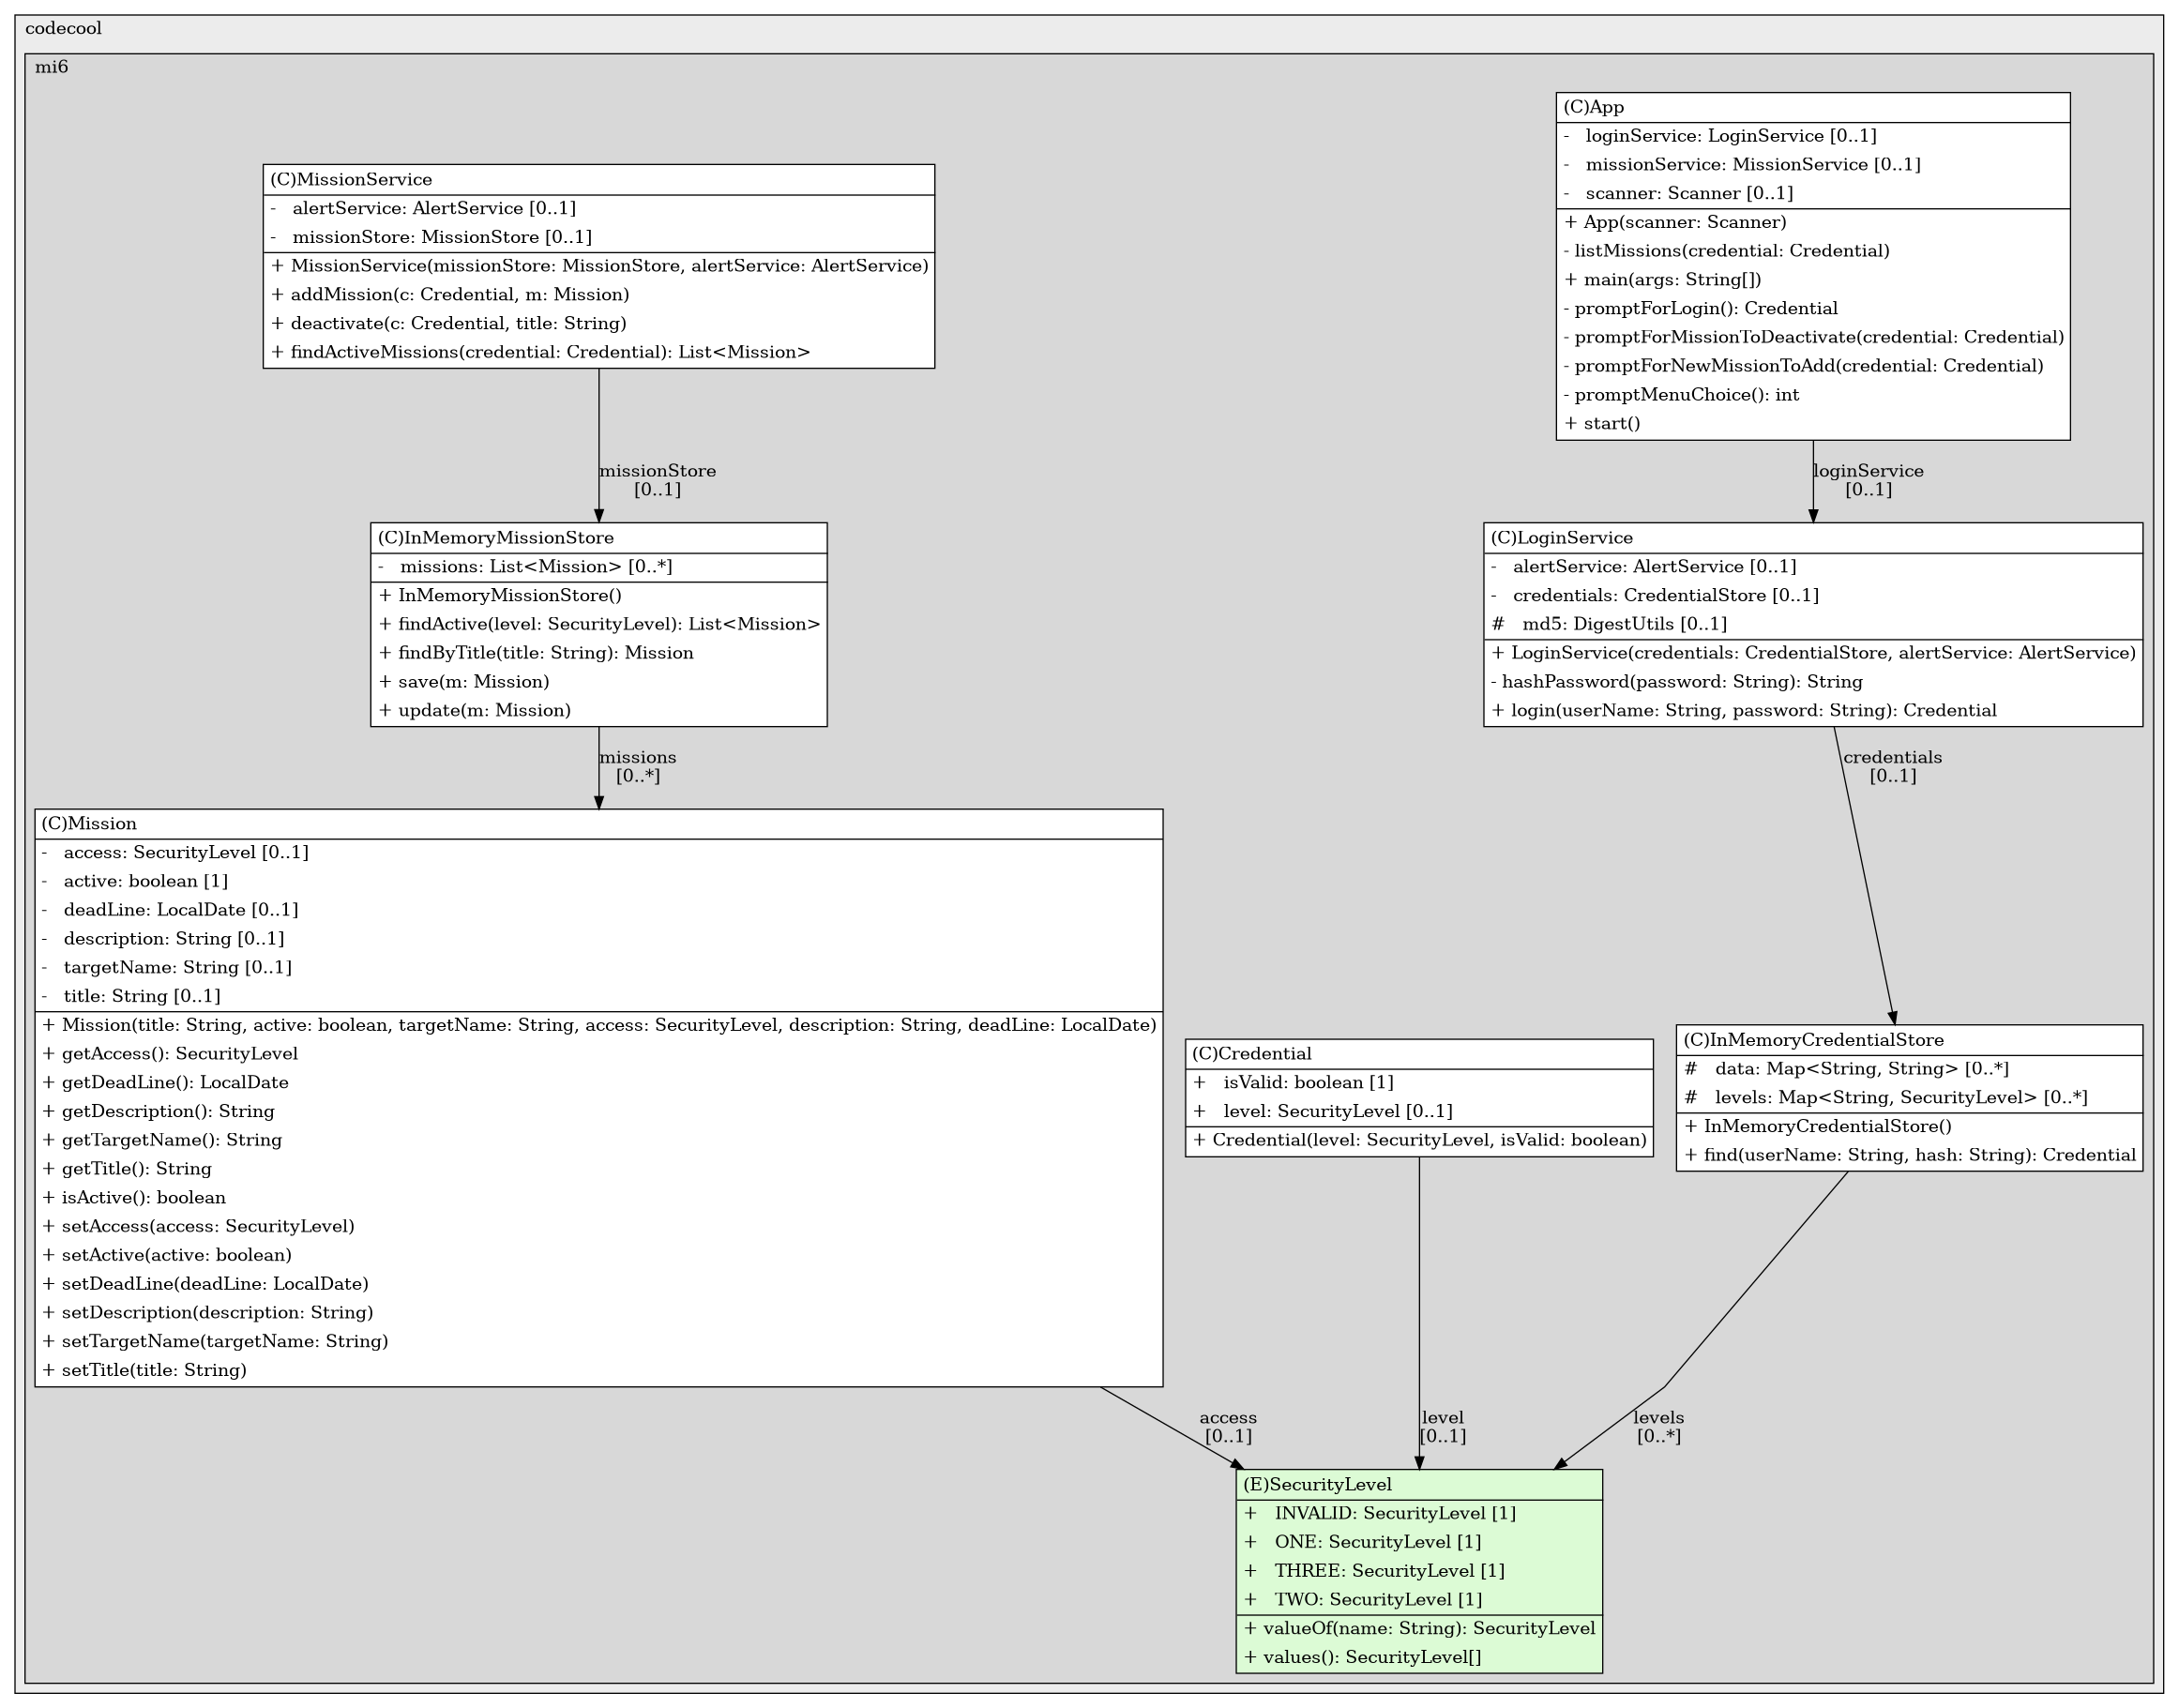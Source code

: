 @startuml

/' diagram meta data start
config=StructureConfiguration;
{
  "projectClassification": {
    "searchMode": "OpenProject", // OpenProject, AllProjects
    "includedProjects": "",
    "pathEndKeywords": "*.impl",
    "isClientPath": "",
    "isClientName": "",
    "isTestPath": "",
    "isTestName": "",
    "isMappingPath": "",
    "isMappingName": "",
    "isDataAccessPath": "",
    "isDataAccessName": "",
    "isDataStructurePath": "",
    "isDataStructureName": "",
    "isInterfaceStructuresPath": "",
    "isInterfaceStructuresName": "",
    "isEntryPointPath": "",
    "isEntryPointName": ""
  },
  "graphRestriction": {
    "classPackageExcludeFilter": "",
    "classPackageIncludeFilter": "",
    "classNameExcludeFilter": "",
    "classNameIncludeFilter": "",
    "methodNameExcludeFilter": "",
    "methodNameIncludeFilter": "",
    "removeByInheritance": "", // inheritance/annotation based filtering is done in a second step
    "removeByAnnotation": "",
    "removeByClassPackage": "", // cleanup the graph after inheritance/annotation based filtering is done
    "removeByClassName": "",
    "cutMappings": false,
    "cutEnum": false,
    "cutTests": true,
    "cutClient": true,
    "cutDataAccess": false,
    "cutInterfaceStructures": false,
    "cutDataStructures": false,
    "cutGetterAndSetter": false,
    "cutConstructors": false
  },
  "graphTraversal": {
    "forwardDepth": 3,
    "backwardDepth": 3,
    "classPackageExcludeFilter": "",
    "classPackageIncludeFilter": "",
    "classNameExcludeFilter": "",
    "classNameIncludeFilter": "",
    "methodNameExcludeFilter": "",
    "methodNameIncludeFilter": "",
    "hideMappings": false,
    "hideDataStructures": false,
    "hidePrivateMethods": true,
    "hideInterfaceCalls": true, // indirection: implementation -> interface (is hidden) -> implementation
    "onlyShowApplicationEntryPoints": false // root node is included
  },
  "details": {
    "aggregation": "GroupByClass", // ByClass, GroupByClass, None
    "showClassGenericTypes": true,
    "showMethods": true,
    "showMethodParameterNames": true,
    "showMethodParameterTypes": true,
    "showMethodReturnType": true,
    "showPackageLevels": 2,
    "showDetailedClassStructure": true
  },
  "rootClass": "com.codecool.mi6.models.SecurityLevel"
}
diagram meta data end '/



digraph g {
    rankdir="TB"
    splines=polyline
    

'nodes 
subgraph cluster_867524938 { 
   	label=codecool
	labeljust=l
	fillcolor="#ececec"
	style=filled
   
   subgraph cluster_1407640290 { 
   	label=mi6
	labeljust=l
	fillcolor="#d8d8d8"
	style=filled
   
   App1939028433[
	label=<<TABLE BORDER="1" CELLBORDER="0" CELLPADDING="4" CELLSPACING="0">
<TR><TD ALIGN="LEFT" >(C)App</TD></TR>
<HR/>
<TR><TD ALIGN="LEFT" >-   loginService: LoginService [0..1]</TD></TR>
<TR><TD ALIGN="LEFT" >-   missionService: MissionService [0..1]</TD></TR>
<TR><TD ALIGN="LEFT" >-   scanner: Scanner [0..1]</TD></TR>
<HR/>
<TR><TD ALIGN="LEFT" >+ App(scanner: Scanner)</TD></TR>
<TR><TD ALIGN="LEFT" >- listMissions(credential: Credential)</TD></TR>
<TR><TD ALIGN="LEFT" >+ main(args: String[])</TD></TR>
<TR><TD ALIGN="LEFT" >- promptForLogin(): Credential</TD></TR>
<TR><TD ALIGN="LEFT" >- promptForMissionToDeactivate(credential: Credential)</TD></TR>
<TR><TD ALIGN="LEFT" >- promptForNewMissionToAdd(credential: Credential)</TD></TR>
<TR><TD ALIGN="LEFT" >- promptMenuChoice(): int</TD></TR>
<TR><TD ALIGN="LEFT" >+ start()</TD></TR>
</TABLE>>
	style=filled
	margin=0
	shape=plaintext
	fillcolor="#FFFFFF"
];

Credential1590281993[
	label=<<TABLE BORDER="1" CELLBORDER="0" CELLPADDING="4" CELLSPACING="0">
<TR><TD ALIGN="LEFT" >(C)Credential</TD></TR>
<HR/>
<TR><TD ALIGN="LEFT" >+   isValid: boolean [1]</TD></TR>
<TR><TD ALIGN="LEFT" >+   level: SecurityLevel [0..1]</TD></TR>
<HR/>
<TR><TD ALIGN="LEFT" >+ Credential(level: SecurityLevel, isValid: boolean)</TD></TR>
</TABLE>>
	style=filled
	margin=0
	shape=plaintext
	fillcolor="#FFFFFF"
];

InMemoryCredentialStore1767014481[
	label=<<TABLE BORDER="1" CELLBORDER="0" CELLPADDING="4" CELLSPACING="0">
<TR><TD ALIGN="LEFT" >(C)InMemoryCredentialStore</TD></TR>
<HR/>
<TR><TD ALIGN="LEFT" >#   data: Map&lt;String, String&gt; [0..*]</TD></TR>
<TR><TD ALIGN="LEFT" >#   levels: Map&lt;String, SecurityLevel&gt; [0..*]</TD></TR>
<HR/>
<TR><TD ALIGN="LEFT" >+ InMemoryCredentialStore()</TD></TR>
<TR><TD ALIGN="LEFT" >+ find(userName: String, hash: String): Credential</TD></TR>
</TABLE>>
	style=filled
	margin=0
	shape=plaintext
	fillcolor="#FFFFFF"
];

InMemoryMissionStore1767014481[
	label=<<TABLE BORDER="1" CELLBORDER="0" CELLPADDING="4" CELLSPACING="0">
<TR><TD ALIGN="LEFT" >(C)InMemoryMissionStore</TD></TR>
<HR/>
<TR><TD ALIGN="LEFT" >-   missions: List&lt;Mission&gt; [0..*]</TD></TR>
<HR/>
<TR><TD ALIGN="LEFT" >+ InMemoryMissionStore()</TD></TR>
<TR><TD ALIGN="LEFT" >+ findActive(level: SecurityLevel): List&lt;Mission&gt;</TD></TR>
<TR><TD ALIGN="LEFT" >+ findByTitle(title: String): Mission</TD></TR>
<TR><TD ALIGN="LEFT" >+ save(m: Mission)</TD></TR>
<TR><TD ALIGN="LEFT" >+ update(m: Mission)</TD></TR>
</TABLE>>
	style=filled
	margin=0
	shape=plaintext
	fillcolor="#FFFFFF"
];

LoginService1250869565[
	label=<<TABLE BORDER="1" CELLBORDER="0" CELLPADDING="4" CELLSPACING="0">
<TR><TD ALIGN="LEFT" >(C)LoginService</TD></TR>
<HR/>
<TR><TD ALIGN="LEFT" >-   alertService: AlertService [0..1]</TD></TR>
<TR><TD ALIGN="LEFT" >-   credentials: CredentialStore [0..1]</TD></TR>
<TR><TD ALIGN="LEFT" >#   md5: DigestUtils [0..1]</TD></TR>
<HR/>
<TR><TD ALIGN="LEFT" >+ LoginService(credentials: CredentialStore, alertService: AlertService)</TD></TR>
<TR><TD ALIGN="LEFT" >- hashPassword(password: String): String</TD></TR>
<TR><TD ALIGN="LEFT" >+ login(userName: String, password: String): Credential</TD></TR>
</TABLE>>
	style=filled
	margin=0
	shape=plaintext
	fillcolor="#FFFFFF"
];

Mission1590281993[
	label=<<TABLE BORDER="1" CELLBORDER="0" CELLPADDING="4" CELLSPACING="0">
<TR><TD ALIGN="LEFT" >(C)Mission</TD></TR>
<HR/>
<TR><TD ALIGN="LEFT" >-   access: SecurityLevel [0..1]</TD></TR>
<TR><TD ALIGN="LEFT" >-   active: boolean [1]</TD></TR>
<TR><TD ALIGN="LEFT" >-   deadLine: LocalDate [0..1]</TD></TR>
<TR><TD ALIGN="LEFT" >-   description: String [0..1]</TD></TR>
<TR><TD ALIGN="LEFT" >-   targetName: String [0..1]</TD></TR>
<TR><TD ALIGN="LEFT" >-   title: String [0..1]</TD></TR>
<HR/>
<TR><TD ALIGN="LEFT" >+ Mission(title: String, active: boolean, targetName: String, access: SecurityLevel, description: String, deadLine: LocalDate)</TD></TR>
<TR><TD ALIGN="LEFT" >+ getAccess(): SecurityLevel</TD></TR>
<TR><TD ALIGN="LEFT" >+ getDeadLine(): LocalDate</TD></TR>
<TR><TD ALIGN="LEFT" >+ getDescription(): String</TD></TR>
<TR><TD ALIGN="LEFT" >+ getTargetName(): String</TD></TR>
<TR><TD ALIGN="LEFT" >+ getTitle(): String</TD></TR>
<TR><TD ALIGN="LEFT" >+ isActive(): boolean</TD></TR>
<TR><TD ALIGN="LEFT" >+ setAccess(access: SecurityLevel)</TD></TR>
<TR><TD ALIGN="LEFT" >+ setActive(active: boolean)</TD></TR>
<TR><TD ALIGN="LEFT" >+ setDeadLine(deadLine: LocalDate)</TD></TR>
<TR><TD ALIGN="LEFT" >+ setDescription(description: String)</TD></TR>
<TR><TD ALIGN="LEFT" >+ setTargetName(targetName: String)</TD></TR>
<TR><TD ALIGN="LEFT" >+ setTitle(title: String)</TD></TR>
</TABLE>>
	style=filled
	margin=0
	shape=plaintext
	fillcolor="#FFFFFF"
];

MissionService1250869565[
	label=<<TABLE BORDER="1" CELLBORDER="0" CELLPADDING="4" CELLSPACING="0">
<TR><TD ALIGN="LEFT" >(C)MissionService</TD></TR>
<HR/>
<TR><TD ALIGN="LEFT" >-   alertService: AlertService [0..1]</TD></TR>
<TR><TD ALIGN="LEFT" >-   missionStore: MissionStore [0..1]</TD></TR>
<HR/>
<TR><TD ALIGN="LEFT" >+ MissionService(missionStore: MissionStore, alertService: AlertService)</TD></TR>
<TR><TD ALIGN="LEFT" >+ addMission(c: Credential, m: Mission)</TD></TR>
<TR><TD ALIGN="LEFT" >+ deactivate(c: Credential, title: String)</TD></TR>
<TR><TD ALIGN="LEFT" >+ findActiveMissions(credential: Credential): List&lt;Mission&gt;</TD></TR>
</TABLE>>
	style=filled
	margin=0
	shape=plaintext
	fillcolor="#FFFFFF"
];

SecurityLevel1590281993[
	label=<<TABLE BORDER="1" CELLBORDER="0" CELLPADDING="4" CELLSPACING="0">
<TR><TD ALIGN="LEFT" >(E)SecurityLevel</TD></TR>
<HR/>
<TR><TD ALIGN="LEFT" >+   INVALID: SecurityLevel [1]</TD></TR>
<TR><TD ALIGN="LEFT" >+   ONE: SecurityLevel [1]</TD></TR>
<TR><TD ALIGN="LEFT" >+   THREE: SecurityLevel [1]</TD></TR>
<TR><TD ALIGN="LEFT" >+   TWO: SecurityLevel [1]</TD></TR>
<HR/>
<TR><TD ALIGN="LEFT" >+ valueOf(name: String): SecurityLevel</TD></TR>
<TR><TD ALIGN="LEFT" >+ values(): SecurityLevel[]</TD></TR>
</TABLE>>
	style=filled
	margin=0
	shape=plaintext
	fillcolor="#DCFBD5"
];
} 
} 

'edges    
App1939028433 -> LoginService1250869565[label="loginService
[0..1]"];
Credential1590281993 -> SecurityLevel1590281993[label="level
[0..1]"];
InMemoryCredentialStore1767014481 -> SecurityLevel1590281993[label="levels
[0..*]"];
InMemoryMissionStore1767014481 -> Mission1590281993[label="missions
[0..*]"];
LoginService1250869565 -> InMemoryCredentialStore1767014481[label="credentials
[0..1]"];
Mission1590281993 -> SecurityLevel1590281993[label="access
[0..1]"];
MissionService1250869565 -> InMemoryMissionStore1767014481[label="missionStore
[0..1]"];
    
}
@enduml